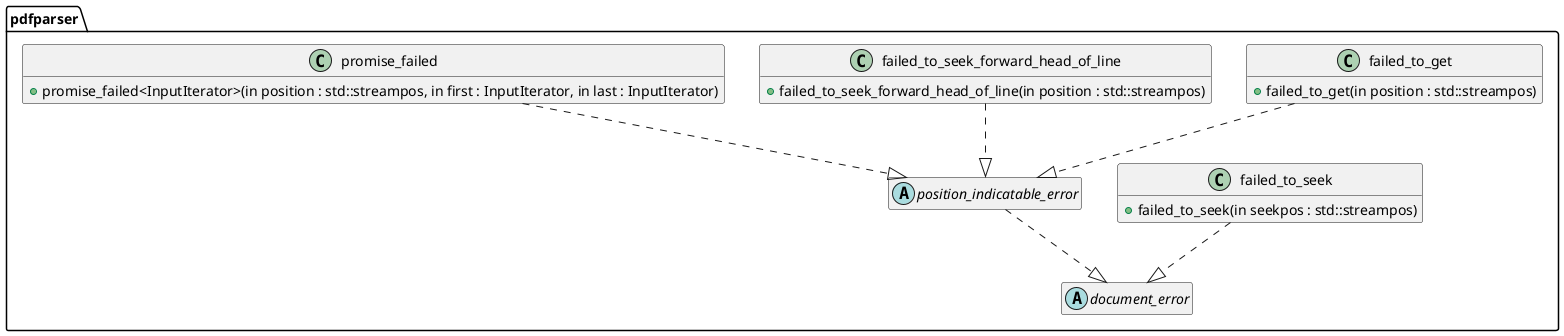 @startuml istream_extended_errors
hide empty members
namespace pdfparser {
class failed_to_get {
	+failed_to_get(in position : std::streampos)
}
failed_to_get ..|> position_indicatable_error

class failed_to_seek {
	+failed_to_seek(in seekpos : std::streampos)
}
failed_to_seek ..|> document_error

class failed_to_seek_forward_head_of_line {
	+failed_to_seek_forward_head_of_line(in position : std::streampos)
}
failed_to_seek_forward_head_of_line ..|> position_indicatable_error

class promise_failed {
	+promise_failed<InputIterator>(in position : std::streampos, in first : InputIterator, in last : InputIterator)
}
promise_failed ..|> position_indicatable_error

abstract document_error {}
abstract position_indicatable_error {}
position_indicatable_error ..|> document_error
}
@enduml
